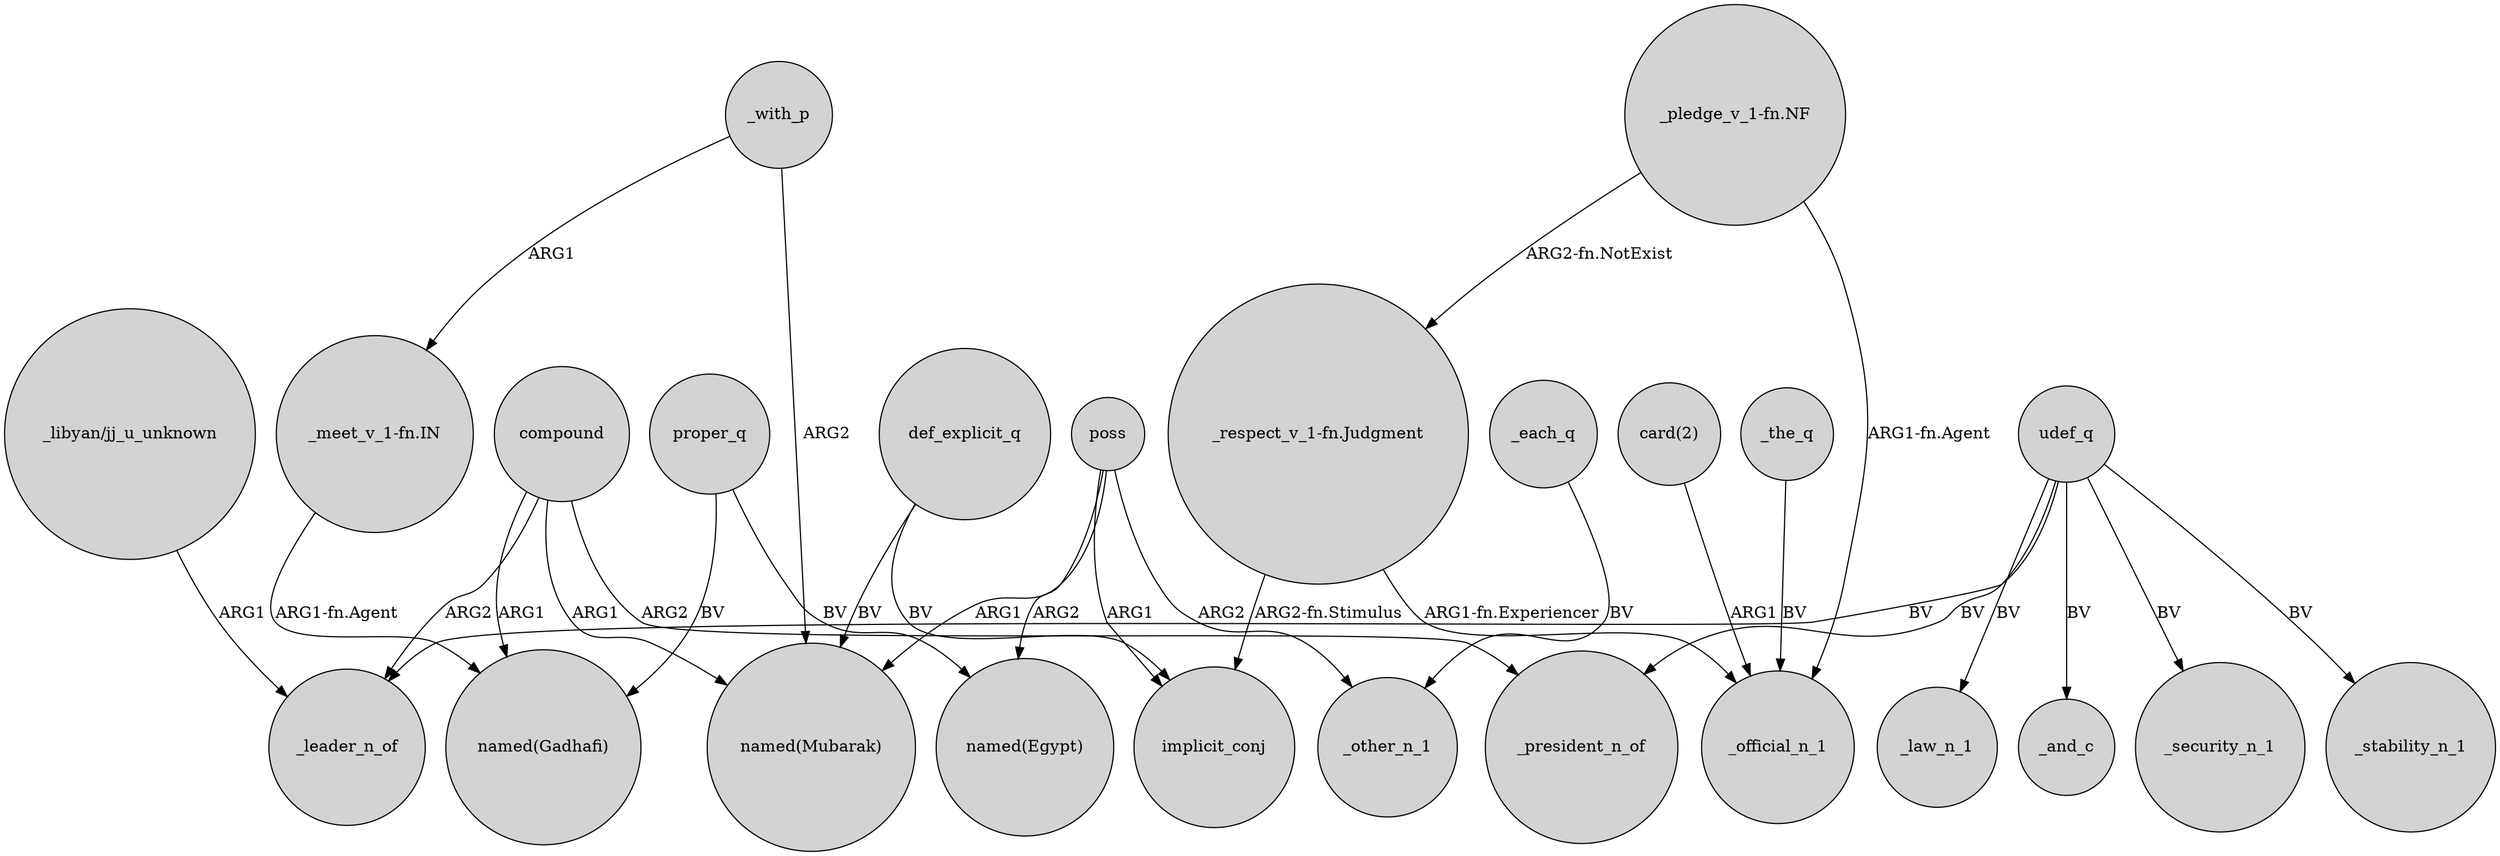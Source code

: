 digraph {
	node [shape=circle style=filled]
	"_libyan/jj_u_unknown" -> _leader_n_of [label=ARG1]
	_with_p -> "named(Mubarak)" [label=ARG2]
	compound -> _president_n_of [label=ARG2]
	_the_q -> _official_n_1 [label=BV]
	udef_q -> _stability_n_1 [label=BV]
	compound -> _leader_n_of [label=ARG2]
	def_explicit_q -> "named(Mubarak)" [label=BV]
	poss -> _other_n_1 [label=ARG2]
	"_pledge_v_1-fn.NF" -> "_respect_v_1-fn.Judgment" [label="ARG2-fn.NotExist"]
	def_explicit_q -> implicit_conj [label=BV]
	proper_q -> "named(Gadhafi)" [label=BV]
	udef_q -> _law_n_1 [label=BV]
	"_respect_v_1-fn.Judgment" -> _official_n_1 [label="ARG1-fn.Experiencer"]
	"_pledge_v_1-fn.NF" -> _official_n_1 [label="ARG1-fn.Agent"]
	compound -> "named(Mubarak)" [label=ARG1]
	udef_q -> _president_n_of [label=BV]
	poss -> "named(Mubarak)" [label=ARG1]
	"_respect_v_1-fn.Judgment" -> implicit_conj [label="ARG2-fn.Stimulus"]
	_each_q -> _other_n_1 [label=BV]
	"card(2)" -> _official_n_1 [label=ARG1]
	_with_p -> "_meet_v_1-fn.IN" [label=ARG1]
	"_meet_v_1-fn.IN" -> "named(Gadhafi)" [label="ARG1-fn.Agent"]
	poss -> implicit_conj [label=ARG1]
	poss -> "named(Egypt)" [label=ARG2]
	udef_q -> _and_c [label=BV]
	proper_q -> "named(Egypt)" [label=BV]
	compound -> "named(Gadhafi)" [label=ARG1]
	udef_q -> _leader_n_of [label=BV]
	udef_q -> _security_n_1 [label=BV]
}
